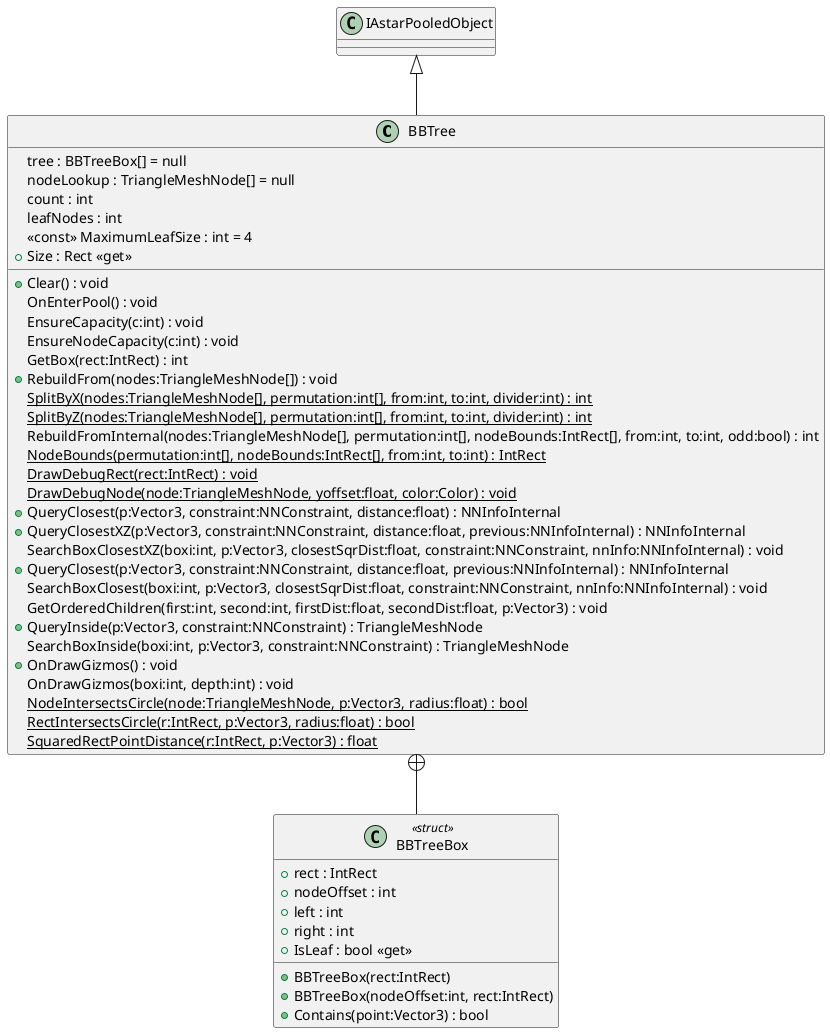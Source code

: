 @startuml
class BBTree {
    tree : BBTreeBox[] = null
    nodeLookup : TriangleMeshNode[] = null
    count : int
    leafNodes : int
    <<const>> MaximumLeafSize : int = 4
    + Size : Rect <<get>>
    + Clear() : void
    OnEnterPool() : void
    EnsureCapacity(c:int) : void
    EnsureNodeCapacity(c:int) : void
    GetBox(rect:IntRect) : int
    + RebuildFrom(nodes:TriangleMeshNode[]) : void
    {static} SplitByX(nodes:TriangleMeshNode[], permutation:int[], from:int, to:int, divider:int) : int
    {static} SplitByZ(nodes:TriangleMeshNode[], permutation:int[], from:int, to:int, divider:int) : int
    RebuildFromInternal(nodes:TriangleMeshNode[], permutation:int[], nodeBounds:IntRect[], from:int, to:int, odd:bool) : int
    {static} NodeBounds(permutation:int[], nodeBounds:IntRect[], from:int, to:int) : IntRect
    {static} DrawDebugRect(rect:IntRect) : void
    {static} DrawDebugNode(node:TriangleMeshNode, yoffset:float, color:Color) : void
    + QueryClosest(p:Vector3, constraint:NNConstraint, distance:float) : NNInfoInternal
    + QueryClosestXZ(p:Vector3, constraint:NNConstraint, distance:float, previous:NNInfoInternal) : NNInfoInternal
    SearchBoxClosestXZ(boxi:int, p:Vector3, closestSqrDist:float, constraint:NNConstraint, nnInfo:NNInfoInternal) : void
    + QueryClosest(p:Vector3, constraint:NNConstraint, distance:float, previous:NNInfoInternal) : NNInfoInternal
    SearchBoxClosest(boxi:int, p:Vector3, closestSqrDist:float, constraint:NNConstraint, nnInfo:NNInfoInternal) : void
    GetOrderedChildren(first:int, second:int, firstDist:float, secondDist:float, p:Vector3) : void
    + QueryInside(p:Vector3, constraint:NNConstraint) : TriangleMeshNode
    SearchBoxInside(boxi:int, p:Vector3, constraint:NNConstraint) : TriangleMeshNode
    + OnDrawGizmos() : void
    OnDrawGizmos(boxi:int, depth:int) : void
    {static} NodeIntersectsCircle(node:TriangleMeshNode, p:Vector3, radius:float) : bool
    {static} RectIntersectsCircle(r:IntRect, p:Vector3, radius:float) : bool
    {static} SquaredRectPointDistance(r:IntRect, p:Vector3) : float
}
class BBTreeBox <<struct>> {
    + rect : IntRect
    + nodeOffset : int
    + left : int
    + right : int
    + IsLeaf : bool <<get>>
    + BBTreeBox(rect:IntRect)
    + BBTreeBox(nodeOffset:int, rect:IntRect)
    + Contains(point:Vector3) : bool
}
IAstarPooledObject <|-- BBTree
BBTree +-- BBTreeBox
@enduml
